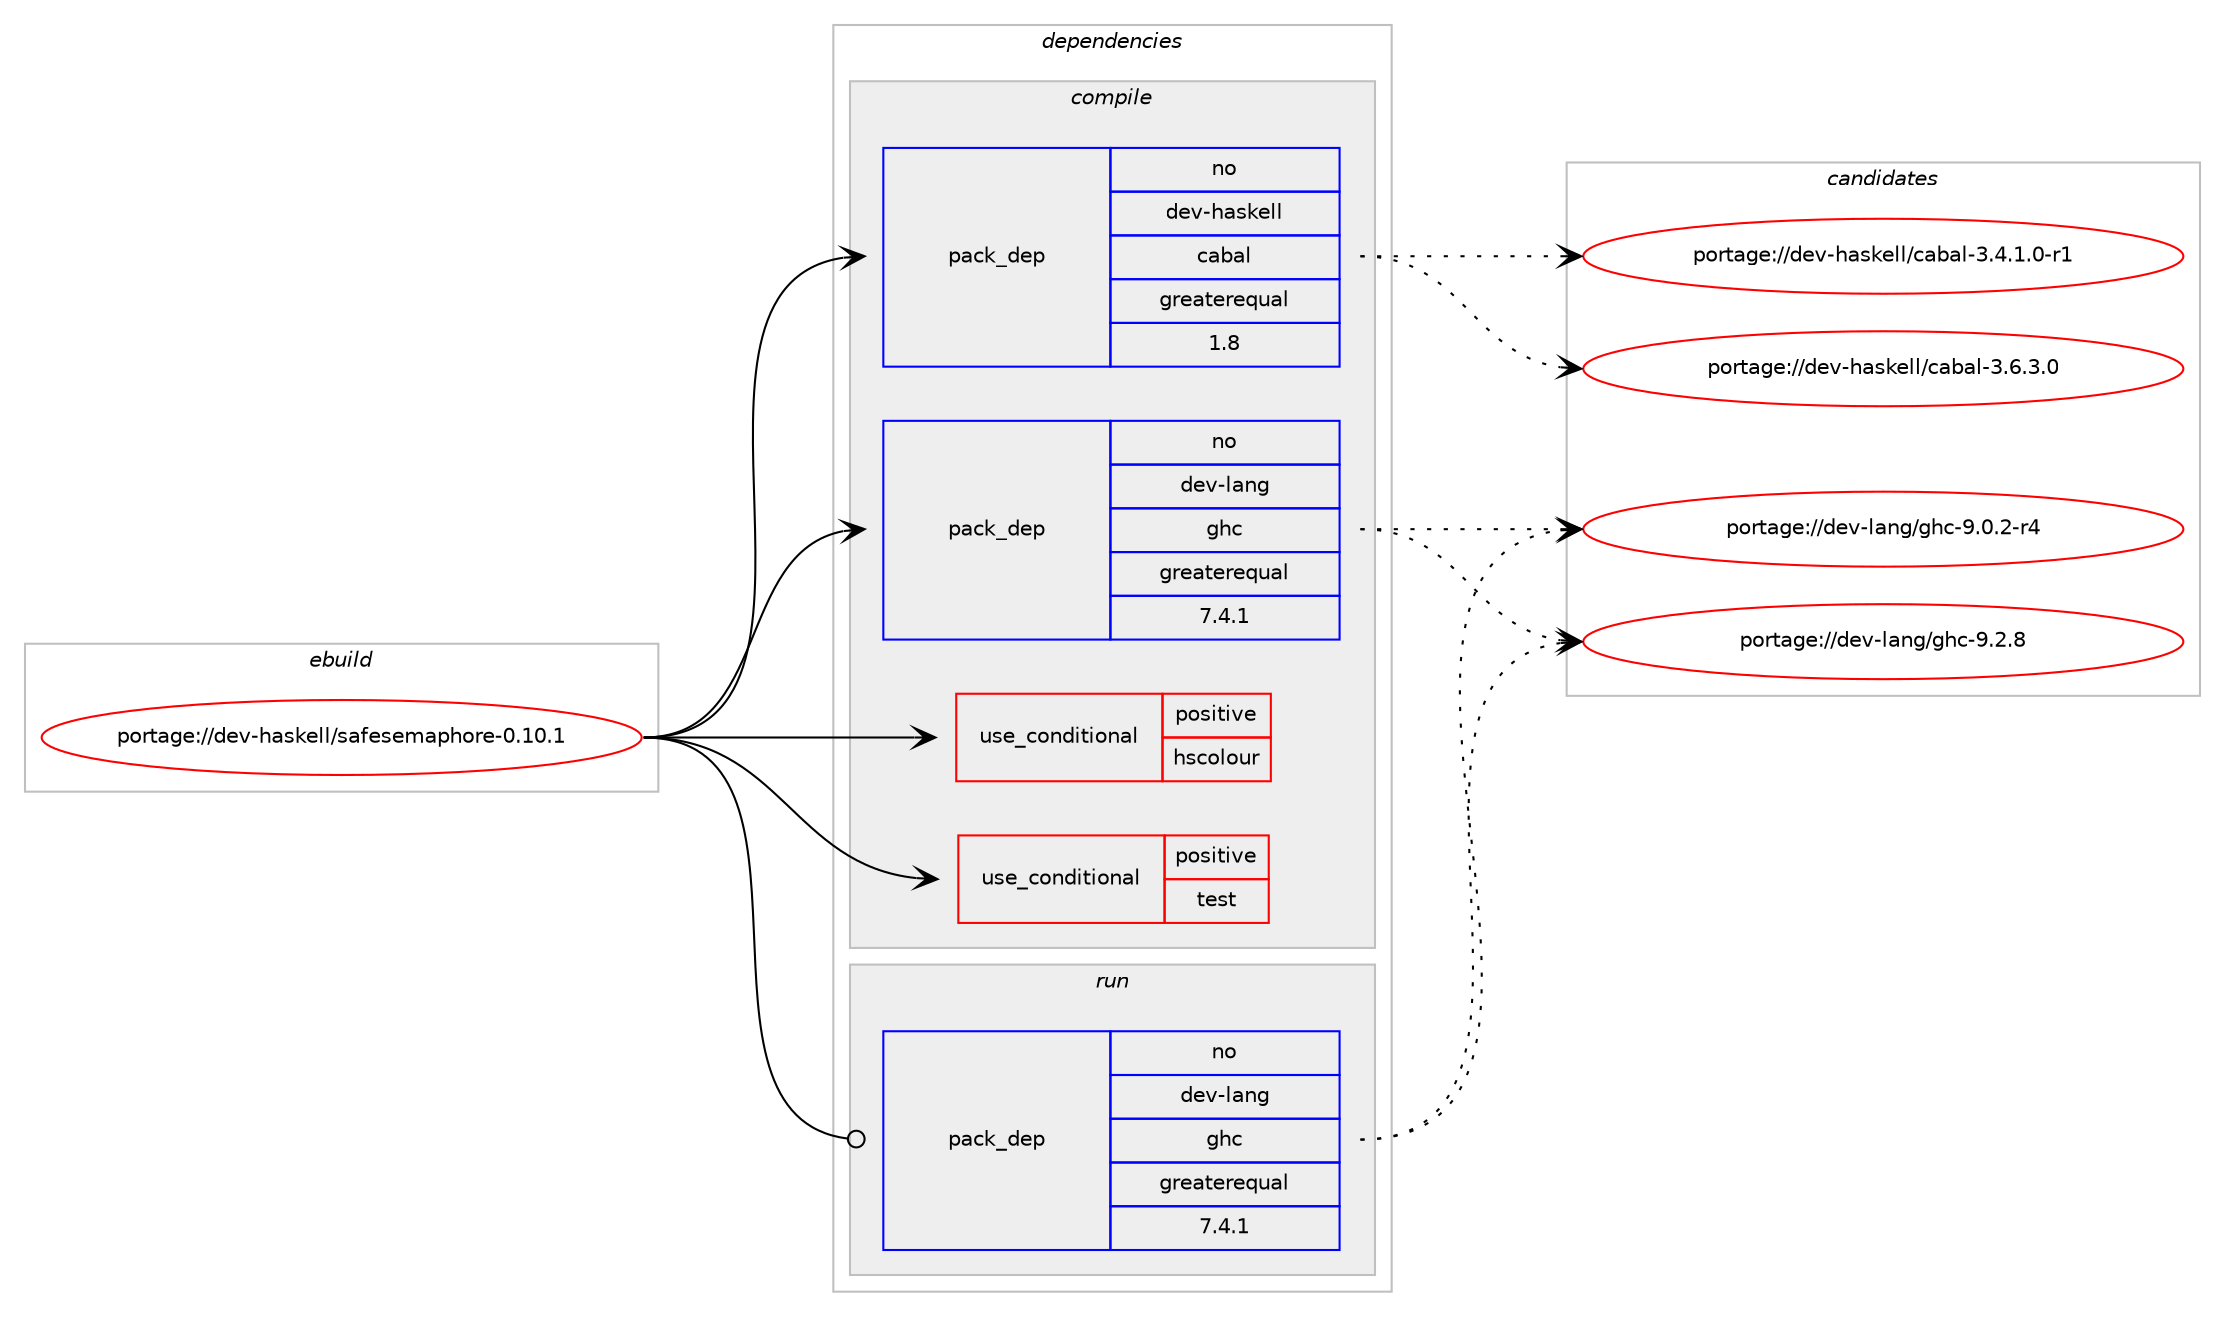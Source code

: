 digraph prolog {

# *************
# Graph options
# *************

newrank=true;
concentrate=true;
compound=true;
graph [rankdir=LR,fontname=Helvetica,fontsize=10,ranksep=1.5];#, ranksep=2.5, nodesep=0.2];
edge  [arrowhead=vee];
node  [fontname=Helvetica,fontsize=10];

# **********
# The ebuild
# **********

subgraph cluster_leftcol {
color=gray;
rank=same;
label=<<i>ebuild</i>>;
id [label="portage://dev-haskell/safesemaphore-0.10.1", color=red, width=4, href="../dev-haskell/safesemaphore-0.10.1.svg"];
}

# ****************
# The dependencies
# ****************

subgraph cluster_midcol {
color=gray;
label=<<i>dependencies</i>>;
subgraph cluster_compile {
fillcolor="#eeeeee";
style=filled;
label=<<i>compile</i>>;
subgraph cond20363 {
dependency42772 [label=<<TABLE BORDER="0" CELLBORDER="1" CELLSPACING="0" CELLPADDING="4"><TR><TD ROWSPAN="3" CELLPADDING="10">use_conditional</TD></TR><TR><TD>positive</TD></TR><TR><TD>hscolour</TD></TR></TABLE>>, shape=none, color=red];
# *** BEGIN UNKNOWN DEPENDENCY TYPE (TODO) ***
# dependency42772 -> package_dependency(portage://dev-haskell/safesemaphore-0.10.1,install,no,dev-haskell,hscolour,none,[,,],[],[])
# *** END UNKNOWN DEPENDENCY TYPE (TODO) ***

}
id:e -> dependency42772:w [weight=20,style="solid",arrowhead="vee"];
subgraph cond20364 {
dependency42773 [label=<<TABLE BORDER="0" CELLBORDER="1" CELLSPACING="0" CELLPADDING="4"><TR><TD ROWSPAN="3" CELLPADDING="10">use_conditional</TD></TR><TR><TD>positive</TD></TR><TR><TD>test</TD></TR></TABLE>>, shape=none, color=red];
# *** BEGIN UNKNOWN DEPENDENCY TYPE (TODO) ***
# dependency42773 -> package_dependency(portage://dev-haskell/safesemaphore-0.10.1,install,no,dev-haskell,hunit,none,[,,],[],[])
# *** END UNKNOWN DEPENDENCY TYPE (TODO) ***

}
id:e -> dependency42773:w [weight=20,style="solid",arrowhead="vee"];
subgraph pack21428 {
dependency42774 [label=<<TABLE BORDER="0" CELLBORDER="1" CELLSPACING="0" CELLPADDING="4" WIDTH="220"><TR><TD ROWSPAN="6" CELLPADDING="30">pack_dep</TD></TR><TR><TD WIDTH="110">no</TD></TR><TR><TD>dev-haskell</TD></TR><TR><TD>cabal</TD></TR><TR><TD>greaterequal</TD></TR><TR><TD>1.8</TD></TR></TABLE>>, shape=none, color=blue];
}
id:e -> dependency42774:w [weight=20,style="solid",arrowhead="vee"];
# *** BEGIN UNKNOWN DEPENDENCY TYPE (TODO) ***
# id -> package_dependency(portage://dev-haskell/safesemaphore-0.10.1,install,no,dev-haskell,stm,none,[,,],any_same_slot,[use(optenable(profile),none)])
# *** END UNKNOWN DEPENDENCY TYPE (TODO) ***

subgraph pack21429 {
dependency42775 [label=<<TABLE BORDER="0" CELLBORDER="1" CELLSPACING="0" CELLPADDING="4" WIDTH="220"><TR><TD ROWSPAN="6" CELLPADDING="30">pack_dep</TD></TR><TR><TD WIDTH="110">no</TD></TR><TR><TD>dev-lang</TD></TR><TR><TD>ghc</TD></TR><TR><TD>greaterequal</TD></TR><TR><TD>7.4.1</TD></TR></TABLE>>, shape=none, color=blue];
}
id:e -> dependency42775:w [weight=20,style="solid",arrowhead="vee"];
}
subgraph cluster_compileandrun {
fillcolor="#eeeeee";
style=filled;
label=<<i>compile and run</i>>;
}
subgraph cluster_run {
fillcolor="#eeeeee";
style=filled;
label=<<i>run</i>>;
# *** BEGIN UNKNOWN DEPENDENCY TYPE (TODO) ***
# id -> package_dependency(portage://dev-haskell/safesemaphore-0.10.1,run,no,dev-haskell,stm,none,[,,],any_same_slot,[use(optenable(profile),none)])
# *** END UNKNOWN DEPENDENCY TYPE (TODO) ***

subgraph pack21430 {
dependency42776 [label=<<TABLE BORDER="0" CELLBORDER="1" CELLSPACING="0" CELLPADDING="4" WIDTH="220"><TR><TD ROWSPAN="6" CELLPADDING="30">pack_dep</TD></TR><TR><TD WIDTH="110">no</TD></TR><TR><TD>dev-lang</TD></TR><TR><TD>ghc</TD></TR><TR><TD>greaterequal</TD></TR><TR><TD>7.4.1</TD></TR></TABLE>>, shape=none, color=blue];
}
id:e -> dependency42776:w [weight=20,style="solid",arrowhead="odot"];
# *** BEGIN UNKNOWN DEPENDENCY TYPE (TODO) ***
# id -> package_dependency(portage://dev-haskell/safesemaphore-0.10.1,run,no,dev-lang,ghc,none,[,,],any_same_slot,[use(optenable(profile),none)])
# *** END UNKNOWN DEPENDENCY TYPE (TODO) ***

}
}

# **************
# The candidates
# **************

subgraph cluster_choices {
rank=same;
color=gray;
label=<<i>candidates</i>>;

subgraph choice21428 {
color=black;
nodesep=1;
choice1001011184510497115107101108108479997989710845514652464946484511449 [label="portage://dev-haskell/cabal-3.4.1.0-r1", color=red, width=4,href="../dev-haskell/cabal-3.4.1.0-r1.svg"];
choice100101118451049711510710110810847999798971084551465446514648 [label="portage://dev-haskell/cabal-3.6.3.0", color=red, width=4,href="../dev-haskell/cabal-3.6.3.0.svg"];
dependency42774:e -> choice1001011184510497115107101108108479997989710845514652464946484511449:w [style=dotted,weight="100"];
dependency42774:e -> choice100101118451049711510710110810847999798971084551465446514648:w [style=dotted,weight="100"];
}
subgraph choice21429 {
color=black;
nodesep=1;
choice100101118451089711010347103104994557464846504511452 [label="portage://dev-lang/ghc-9.0.2-r4", color=red, width=4,href="../dev-lang/ghc-9.0.2-r4.svg"];
choice10010111845108971101034710310499455746504656 [label="portage://dev-lang/ghc-9.2.8", color=red, width=4,href="../dev-lang/ghc-9.2.8.svg"];
dependency42775:e -> choice100101118451089711010347103104994557464846504511452:w [style=dotted,weight="100"];
dependency42775:e -> choice10010111845108971101034710310499455746504656:w [style=dotted,weight="100"];
}
subgraph choice21430 {
color=black;
nodesep=1;
choice100101118451089711010347103104994557464846504511452 [label="portage://dev-lang/ghc-9.0.2-r4", color=red, width=4,href="../dev-lang/ghc-9.0.2-r4.svg"];
choice10010111845108971101034710310499455746504656 [label="portage://dev-lang/ghc-9.2.8", color=red, width=4,href="../dev-lang/ghc-9.2.8.svg"];
dependency42776:e -> choice100101118451089711010347103104994557464846504511452:w [style=dotted,weight="100"];
dependency42776:e -> choice10010111845108971101034710310499455746504656:w [style=dotted,weight="100"];
}
}

}
